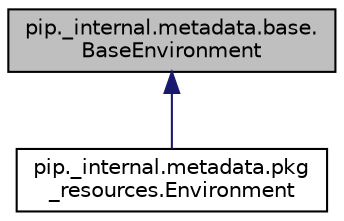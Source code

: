 digraph "pip._internal.metadata.base.BaseEnvironment"
{
 // LATEX_PDF_SIZE
  edge [fontname="Helvetica",fontsize="10",labelfontname="Helvetica",labelfontsize="10"];
  node [fontname="Helvetica",fontsize="10",shape=record];
  Node1 [label="pip._internal.metadata.base.\lBaseEnvironment",height=0.2,width=0.4,color="black", fillcolor="grey75", style="filled", fontcolor="black",tooltip=" "];
  Node1 -> Node2 [dir="back",color="midnightblue",fontsize="10",style="solid"];
  Node2 [label="pip._internal.metadata.pkg\l_resources.Environment",height=0.2,width=0.4,color="black", fillcolor="white", style="filled",URL="$classpip_1_1__internal_1_1metadata_1_1pkg__resources_1_1Environment.html",tooltip=" "];
}

